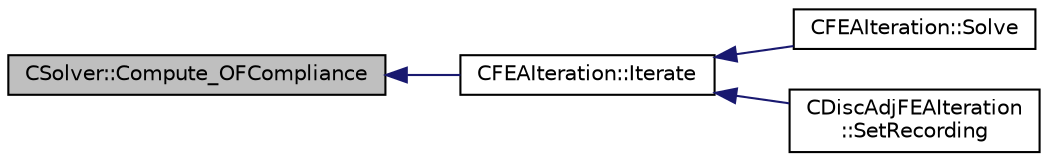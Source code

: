 digraph "CSolver::Compute_OFCompliance"
{
  edge [fontname="Helvetica",fontsize="10",labelfontname="Helvetica",labelfontsize="10"];
  node [fontname="Helvetica",fontsize="10",shape=record];
  rankdir="LR";
  Node644 [label="CSolver::Compute_OFCompliance",height=0.2,width=0.4,color="black", fillcolor="grey75", style="filled", fontcolor="black"];
  Node644 -> Node645 [dir="back",color="midnightblue",fontsize="10",style="solid",fontname="Helvetica"];
  Node645 [label="CFEAIteration::Iterate",height=0.2,width=0.4,color="black", fillcolor="white", style="filled",URL="$class_c_f_e_a_iteration.html#af34a9ca7d54a7b4c31ad4fb1a487a158",tooltip="Perform a single iteration for structural analysis using the Finite Element Method. "];
  Node645 -> Node646 [dir="back",color="midnightblue",fontsize="10",style="solid",fontname="Helvetica"];
  Node646 [label="CFEAIteration::Solve",height=0.2,width=0.4,color="black", fillcolor="white", style="filled",URL="$class_c_f_e_a_iteration.html#a93300b80aae492f8f966c16652e83e08",tooltip="Iterate the structural system for a number of Inner_Iter iterations. "];
  Node645 -> Node647 [dir="back",color="midnightblue",fontsize="10",style="solid",fontname="Helvetica"];
  Node647 [label="CDiscAdjFEAIteration\l::SetRecording",height=0.2,width=0.4,color="black", fillcolor="white", style="filled",URL="$class_c_disc_adj_f_e_a_iteration.html#ad5f0dcb01d13560ce5245301646dc3bd",tooltip="Record a single iteration of the direct FEM system. "];
}
